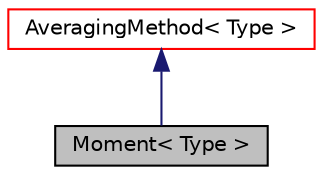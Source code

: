 digraph "Moment&lt; Type &gt;"
{
  bgcolor="transparent";
  edge [fontname="Helvetica",fontsize="10",labelfontname="Helvetica",labelfontsize="10"];
  node [fontname="Helvetica",fontsize="10",shape=record];
  Node10 [label="Moment\< Type \>",height=0.2,width=0.4,color="black", fillcolor="grey75", style="filled", fontcolor="black"];
  Node11 -> Node10 [dir="back",color="midnightblue",fontsize="10",style="solid",fontname="Helvetica"];
  Node11 [label="AveragingMethod\< Type \>",height=0.2,width=0.4,color="red",URL="$a25025.html",tooltip="Base class for lagrangian averaging methods. "];
}
